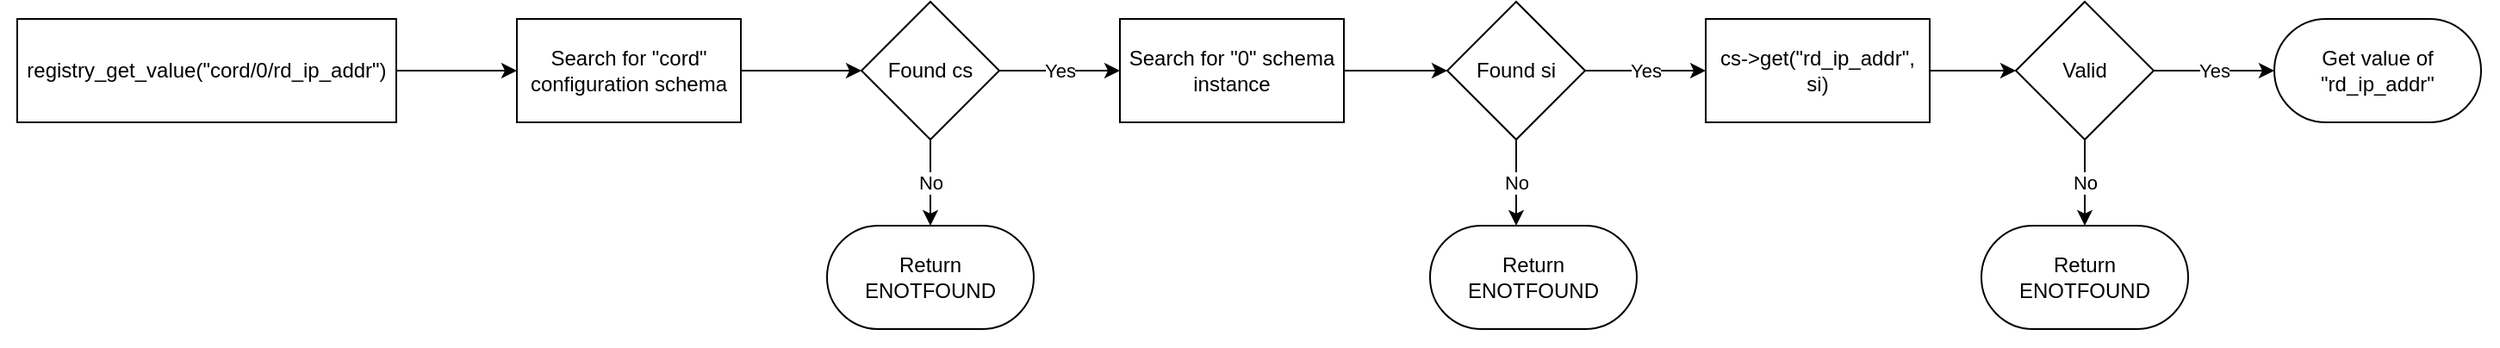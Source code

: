 <mxfile>
    <diagram id="fjN8D4Odn0497USpxgly" name="Page-1">
        <mxGraphModel dx="3068" dy="939" grid="1" gridSize="10" guides="1" tooltips="1" connect="1" arrows="1" fold="1" page="1" pageScale="1" pageWidth="1169" pageHeight="827" background="#FFFFFF" math="0" shadow="0">
            <root>
                <mxCell id="0"/>
                <mxCell id="1" parent="0"/>
                <mxCell id="274" value="" style="rounded=0;whiteSpace=wrap;html=1;strokeColor=none;" parent="1" vertex="1">
                    <mxGeometry x="-1150" y="50" width="1450" height="200" as="geometry"/>
                </mxCell>
                <mxCell id="189" style="edgeStyle=elbowEdgeStyle;rounded=0;html=1;" parent="1" source="166" target="188" edge="1">
                    <mxGeometry relative="1" as="geometry"/>
                </mxCell>
                <mxCell id="166" value="registry_get_value(&quot;cord/0/rd_ip_addr&quot;)" style="rounded=0;whiteSpace=wrap;html=1;" parent="1" vertex="1">
                    <mxGeometry x="-1140" y="60" width="220" height="60" as="geometry"/>
                </mxCell>
                <mxCell id="191" style="edgeStyle=elbowEdgeStyle;rounded=0;html=1;" parent="1" source="188" target="192" edge="1">
                    <mxGeometry relative="1" as="geometry">
                        <mxPoint x="-868" y="330" as="targetPoint"/>
                    </mxGeometry>
                </mxCell>
                <mxCell id="188" value="Search for &quot;cord&quot; configuration schema" style="rounded=0;whiteSpace=wrap;html=1;" parent="1" vertex="1">
                    <mxGeometry x="-850" y="60" width="130" height="60" as="geometry"/>
                </mxCell>
                <mxCell id="194" value="No" style="edgeStyle=elbowEdgeStyle;rounded=0;html=1;" parent="1" source="192" target="198" edge="1">
                    <mxGeometry relative="1" as="geometry">
                        <mxPoint x="-768" y="370" as="targetPoint"/>
                        <mxPoint as="offset"/>
                    </mxGeometry>
                </mxCell>
                <mxCell id="200" value="Yes" style="edgeStyle=elbowEdgeStyle;rounded=0;html=1;" parent="1" source="192" target="208" edge="1">
                    <mxGeometry relative="1" as="geometry">
                        <mxPoint x="-868" y="440" as="targetPoint"/>
                    </mxGeometry>
                </mxCell>
                <mxCell id="192" value="Found cs" style="rhombus;whiteSpace=wrap;html=1;" parent="1" vertex="1">
                    <mxGeometry x="-650" y="50" width="80" height="80" as="geometry"/>
                </mxCell>
                <mxCell id="198" value="Return&lt;br&gt;ENOTFOUND" style="rounded=1;whiteSpace=wrap;html=1;arcSize=50;" parent="1" vertex="1">
                    <mxGeometry x="-670" y="180" width="120" height="60" as="geometry"/>
                </mxCell>
                <mxCell id="206" style="edgeStyle=elbowEdgeStyle;rounded=0;html=1;" parent="1" source="199" target="205" edge="1">
                    <mxGeometry relative="1" as="geometry"/>
                </mxCell>
                <mxCell id="199" value="cs-&amp;gt;get(&quot;rd_ip_addr&quot;, si)" style="rounded=0;whiteSpace=wrap;html=1;" parent="1" vertex="1">
                    <mxGeometry x="-160" y="60" width="130" height="60" as="geometry"/>
                </mxCell>
                <mxCell id="201" value="No" style="edgeStyle=elbowEdgeStyle;rounded=0;html=1;" parent="1" source="205" target="202" edge="1">
                    <mxGeometry relative="1" as="geometry">
                        <mxPoint x="-873" y="690" as="sourcePoint"/>
                        <mxPoint x="-813" y="690" as="targetPoint"/>
                        <mxPoint as="offset"/>
                    </mxGeometry>
                </mxCell>
                <mxCell id="202" value="Return&lt;br&gt;ENOTFOUND" style="rounded=1;whiteSpace=wrap;html=1;arcSize=50;" parent="1" vertex="1">
                    <mxGeometry y="180" width="120" height="60" as="geometry"/>
                </mxCell>
                <mxCell id="203" value="Yes" style="edgeStyle=elbowEdgeStyle;rounded=0;html=1;" parent="1" source="205" target="204" edge="1">
                    <mxGeometry relative="1" as="geometry">
                        <mxPoint x="-1053" y="840" as="sourcePoint"/>
                        <mxPoint x="-993" y="840" as="targetPoint"/>
                        <mxPoint as="offset"/>
                    </mxGeometry>
                </mxCell>
                <mxCell id="204" value="Get value of &quot;rd_ip_addr&quot;" style="rounded=1;whiteSpace=wrap;html=1;arcSize=50;" parent="1" vertex="1">
                    <mxGeometry x="170" y="60" width="120" height="60" as="geometry"/>
                </mxCell>
                <mxCell id="205" value="Valid" style="rhombus;whiteSpace=wrap;html=1;" parent="1" vertex="1">
                    <mxGeometry x="20" y="50" width="80" height="80" as="geometry"/>
                </mxCell>
                <mxCell id="207" style="edgeStyle=elbowEdgeStyle;rounded=0;html=1;" parent="1" source="208" target="211" edge="1">
                    <mxGeometry relative="1" as="geometry">
                        <mxPoint x="-868" y="550" as="targetPoint"/>
                    </mxGeometry>
                </mxCell>
                <mxCell id="208" value="Search for &quot;0&quot; schema instance" style="rounded=0;whiteSpace=wrap;html=1;" parent="1" vertex="1">
                    <mxGeometry x="-500" y="60" width="130" height="60" as="geometry"/>
                </mxCell>
                <mxCell id="209" value="No" style="edgeStyle=elbowEdgeStyle;rounded=0;html=1;" parent="1" source="211" target="212" edge="1">
                    <mxGeometry relative="1" as="geometry">
                        <mxPoint x="-768" y="590" as="targetPoint"/>
                        <mxPoint as="offset"/>
                    </mxGeometry>
                </mxCell>
                <mxCell id="210" value="Yes" style="edgeStyle=elbowEdgeStyle;rounded=0;html=1;" parent="1" source="211" target="199" edge="1">
                    <mxGeometry relative="1" as="geometry">
                        <mxPoint x="-868" y="660" as="targetPoint"/>
                    </mxGeometry>
                </mxCell>
                <mxCell id="211" value="Found si" style="rhombus;whiteSpace=wrap;html=1;" parent="1" vertex="1">
                    <mxGeometry x="-310" y="50" width="80" height="80" as="geometry"/>
                </mxCell>
                <mxCell id="212" value="Return&lt;br&gt;ENOTFOUND" style="rounded=1;whiteSpace=wrap;html=1;arcSize=50;" parent="1" vertex="1">
                    <mxGeometry x="-320" y="180" width="120" height="60" as="geometry"/>
                </mxCell>
            </root>
        </mxGraphModel>
    </diagram>
</mxfile>